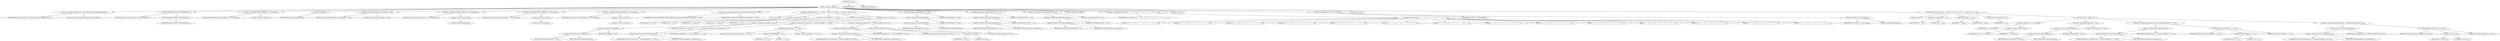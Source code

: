 digraph "&lt;clinit&gt;" {  
"2736" [label = <(METHOD,&lt;clinit&gt;)> ]
"2737" [label = <(BLOCK,&lt;empty&gt;,&lt;empty&gt;)> ]
"2738" [label = <(&lt;operator&gt;.assignment,Random rand = new Random(System.currentTimeMillis()))<SUB>103</SUB>> ]
"2739" [label = <(IDENTIFIER,rand,Random rand = new Random(System.currentTimeMillis()))<SUB>103</SUB>> ]
"2740" [label = <(&lt;operator&gt;.alloc,new Random(System.currentTimeMillis()))<SUB>103</SUB>> ]
"2741" [label = <(&lt;init&gt;,new Random(System.currentTimeMillis()))<SUB>103</SUB>> ]
"3" [label = <(IDENTIFIER,rand,new Random(System.currentTimeMillis()))<SUB>103</SUB>> ]
"2742" [label = <(currentTimeMillis,System.currentTimeMillis())<SUB>103</SUB>> ]
"2743" [label = <(IDENTIFIER,System,System.currentTimeMillis())<SUB>103</SUB>> ]
"2744" [label = <(&lt;operator&gt;.assignment,Object lockReflection = new Object())<SUB>104</SUB>> ]
"2745" [label = <(IDENTIFIER,lockReflection,Object lockReflection = new Object())<SUB>104</SUB>> ]
"2746" [label = <(&lt;operator&gt;.alloc,new Object())<SUB>104</SUB>> ]
"2747" [label = <(&lt;init&gt;,new Object())<SUB>104</SUB>> ]
"5" [label = <(IDENTIFIER,lockReflection,new Object())<SUB>104</SUB>> ]
"2748" [label = <(&lt;operator&gt;.assignment,Method setLastModified = null)<SUB>105</SUB>> ]
"2749" [label = <(IDENTIFIER,setLastModified,Method setLastModified = null)<SUB>105</SUB>> ]
"2750" [label = <(LITERAL,null,Method setLastModified = null)<SUB>105</SUB>> ]
"2751" [label = <(&lt;operator&gt;.assignment,boolean[] isSpecial = new boolean[256])<SUB>110</SUB>> ]
"2752" [label = <(IDENTIFIER,isSpecial,boolean[] isSpecial = new boolean[256])<SUB>110</SUB>> ]
"2753" [label = <(&lt;operator&gt;.alloc,new boolean[256])> ]
"2754" [label = <(LITERAL,256,new boolean[256])<SUB>110</SUB>> ]
"2755" [label = <(&lt;operator&gt;.assignment,char[] escapedChar1 = new char[256])<SUB>111</SUB>> ]
"2756" [label = <(IDENTIFIER,escapedChar1,char[] escapedChar1 = new char[256])<SUB>111</SUB>> ]
"2757" [label = <(&lt;operator&gt;.alloc,new char[256])> ]
"2758" [label = <(LITERAL,256,new char[256])<SUB>111</SUB>> ]
"2759" [label = <(&lt;operator&gt;.assignment,char[] escapedChar2 = new char[256])<SUB>112</SUB>> ]
"2760" [label = <(IDENTIFIER,escapedChar2,char[] escapedChar2 = new char[256])<SUB>112</SUB>> ]
"2761" [label = <(&lt;operator&gt;.alloc,new char[256])> ]
"2762" [label = <(LITERAL,256,new char[256])<SUB>112</SUB>> ]
"2763" [label = <(&lt;operator&gt;.assignment,long FAT_FILE_TIMESTAMP_GRANULARITY = 2000)<SUB>117</SUB>> ]
"2764" [label = <(IDENTIFIER,FAT_FILE_TIMESTAMP_GRANULARITY,long FAT_FILE_TIMESTAMP_GRANULARITY = 2000)<SUB>117</SUB>> ]
"2765" [label = <(LITERAL,2000,long FAT_FILE_TIMESTAMP_GRANULARITY = 2000)<SUB>117</SUB>> ]
"2766" [label = <(CONTROL_STRUCTURE,for (int i = 0; Some(i &lt;= 0x20); i++),for (int i = 0; Some(i &lt;= 0x20); i++))<SUB>122</SUB>> ]
"2767" [label = <(LOCAL,int i: int)> ]
"2768" [label = <(&lt;operator&gt;.assignment,int i = 0)<SUB>122</SUB>> ]
"2769" [label = <(IDENTIFIER,i,int i = 0)<SUB>122</SUB>> ]
"2770" [label = <(LITERAL,0,int i = 0)<SUB>122</SUB>> ]
"2771" [label = <(&lt;operator&gt;.lessEqualsThan,i &lt;= 0x20)<SUB>122</SUB>> ]
"2772" [label = <(IDENTIFIER,i,i &lt;= 0x20)<SUB>122</SUB>> ]
"2773" [label = <(LITERAL,0x20,i &lt;= 0x20)<SUB>122</SUB>> ]
"2774" [label = <(&lt;operator&gt;.postIncrement,i++)<SUB>122</SUB>> ]
"2775" [label = <(IDENTIFIER,i,i++)<SUB>122</SUB>> ]
"2776" [label = <(BLOCK,&lt;empty&gt;,&lt;empty&gt;)<SUB>122</SUB>> ]
"2777" [label = <(&lt;operator&gt;.assignment,isSpecial[i] = true)<SUB>123</SUB>> ]
"2778" [label = <(&lt;operator&gt;.indexAccess,isSpecial[i])<SUB>123</SUB>> ]
"2779" [label = <(&lt;operator&gt;.fieldAccess,FileUtils.isSpecial)<SUB>123</SUB>> ]
"2780" [label = <(IDENTIFIER,FileUtils,isSpecial[i] = true)<SUB>123</SUB>> ]
"2781" [label = <(FIELD_IDENTIFIER,isSpecial,isSpecial)<SUB>123</SUB>> ]
"2782" [label = <(IDENTIFIER,i,isSpecial[i] = true)<SUB>123</SUB>> ]
"2783" [label = <(LITERAL,true,isSpecial[i] = true)<SUB>123</SUB>> ]
"2784" [label = <(&lt;operator&gt;.assignment,escapedChar1[i] = Character.forDigit(i &gt;&gt; 4, 16))<SUB>124</SUB>> ]
"2785" [label = <(&lt;operator&gt;.indexAccess,escapedChar1[i])<SUB>124</SUB>> ]
"2786" [label = <(&lt;operator&gt;.fieldAccess,FileUtils.escapedChar1)<SUB>124</SUB>> ]
"2787" [label = <(IDENTIFIER,FileUtils,escapedChar1[i] = Character.forDigit(i &gt;&gt; 4, 16))<SUB>124</SUB>> ]
"2788" [label = <(FIELD_IDENTIFIER,escapedChar1,escapedChar1)<SUB>124</SUB>> ]
"2789" [label = <(IDENTIFIER,i,escapedChar1[i] = Character.forDigit(i &gt;&gt; 4, 16))<SUB>124</SUB>> ]
"2790" [label = <(forDigit,Character.forDigit(i &gt;&gt; 4, 16))<SUB>124</SUB>> ]
"2791" [label = <(IDENTIFIER,Character,Character.forDigit(i &gt;&gt; 4, 16))<SUB>124</SUB>> ]
"2792" [label = <(&lt;operator&gt;.logicalShiftRight,i &gt;&gt; 4)<SUB>124</SUB>> ]
"2793" [label = <(IDENTIFIER,i,i &gt;&gt; 4)<SUB>124</SUB>> ]
"2794" [label = <(LITERAL,4,i &gt;&gt; 4)<SUB>124</SUB>> ]
"2795" [label = <(LITERAL,16,Character.forDigit(i &gt;&gt; 4, 16))<SUB>124</SUB>> ]
"2796" [label = <(&lt;operator&gt;.assignment,escapedChar2[i] = Character.forDigit(i &amp; 0xf, 16))<SUB>125</SUB>> ]
"2797" [label = <(&lt;operator&gt;.indexAccess,escapedChar2[i])<SUB>125</SUB>> ]
"2798" [label = <(&lt;operator&gt;.fieldAccess,FileUtils.escapedChar2)<SUB>125</SUB>> ]
"2799" [label = <(IDENTIFIER,FileUtils,escapedChar2[i] = Character.forDigit(i &amp; 0xf, 16))<SUB>125</SUB>> ]
"2800" [label = <(FIELD_IDENTIFIER,escapedChar2,escapedChar2)<SUB>125</SUB>> ]
"2801" [label = <(IDENTIFIER,i,escapedChar2[i] = Character.forDigit(i &amp; 0xf, 16))<SUB>125</SUB>> ]
"2802" [label = <(forDigit,Character.forDigit(i &amp; 0xf, 16))<SUB>125</SUB>> ]
"2803" [label = <(IDENTIFIER,Character,Character.forDigit(i &amp; 0xf, 16))<SUB>125</SUB>> ]
"2804" [label = <(&lt;operator&gt;.and,i &amp; 0xf)<SUB>125</SUB>> ]
"2805" [label = <(IDENTIFIER,i,i &amp; 0xf)<SUB>125</SUB>> ]
"2806" [label = <(LITERAL,0xf,i &amp; 0xf)<SUB>125</SUB>> ]
"2807" [label = <(LITERAL,16,Character.forDigit(i &amp; 0xf, 16))<SUB>125</SUB>> ]
"2808" [label = <(&lt;operator&gt;.assignment,isSpecial[0x7f] = true)<SUB>127</SUB>> ]
"2809" [label = <(&lt;operator&gt;.indexAccess,isSpecial[0x7f])<SUB>127</SUB>> ]
"2810" [label = <(&lt;operator&gt;.fieldAccess,FileUtils.isSpecial)<SUB>127</SUB>> ]
"2811" [label = <(IDENTIFIER,FileUtils,isSpecial[0x7f] = true)<SUB>127</SUB>> ]
"2812" [label = <(FIELD_IDENTIFIER,isSpecial,isSpecial)<SUB>127</SUB>> ]
"2813" [label = <(LITERAL,0x7f,isSpecial[0x7f] = true)<SUB>127</SUB>> ]
"2814" [label = <(LITERAL,true,isSpecial[0x7f] = true)<SUB>127</SUB>> ]
"2815" [label = <(&lt;operator&gt;.assignment,escapedChar1[0x7f] = '7')<SUB>128</SUB>> ]
"2816" [label = <(&lt;operator&gt;.indexAccess,escapedChar1[0x7f])<SUB>128</SUB>> ]
"2817" [label = <(&lt;operator&gt;.fieldAccess,FileUtils.escapedChar1)<SUB>128</SUB>> ]
"2818" [label = <(IDENTIFIER,FileUtils,escapedChar1[0x7f] = '7')<SUB>128</SUB>> ]
"2819" [label = <(FIELD_IDENTIFIER,escapedChar1,escapedChar1)<SUB>128</SUB>> ]
"2820" [label = <(LITERAL,0x7f,escapedChar1[0x7f] = '7')<SUB>128</SUB>> ]
"2821" [label = <(LITERAL,'7',escapedChar1[0x7f] = '7')<SUB>128</SUB>> ]
"2822" [label = <(&lt;operator&gt;.assignment,escapedChar2[0x7f] = 'F')<SUB>129</SUB>> ]
"2823" [label = <(&lt;operator&gt;.indexAccess,escapedChar2[0x7f])<SUB>129</SUB>> ]
"2824" [label = <(&lt;operator&gt;.fieldAccess,FileUtils.escapedChar2)<SUB>129</SUB>> ]
"2825" [label = <(IDENTIFIER,FileUtils,escapedChar2[0x7f] = 'F')<SUB>129</SUB>> ]
"2826" [label = <(FIELD_IDENTIFIER,escapedChar2,escapedChar2)<SUB>129</SUB>> ]
"2827" [label = <(LITERAL,0x7f,escapedChar2[0x7f] = 'F')<SUB>129</SUB>> ]
"2828" [label = <(LITERAL,'F',escapedChar2[0x7f] = 'F')<SUB>129</SUB>> ]
"2829" [label = <(LOCAL,char[] escChs: char[])> ]
"2830" [label = <(&lt;operator&gt;.assignment,char[] escChs = { '&lt;', '&gt;', '#', '%', '&quot;', '{', '}', '|', '\\', '^', '~', '[', ']', '`' })<SUB>130</SUB>> ]
"2831" [label = <(IDENTIFIER,escChs,char[] escChs = { '&lt;', '&gt;', '#', '%', '&quot;', '{', '}', '|', '\\', '^', '~', '[', ']', '`' })<SUB>130</SUB>> ]
"2832" [label = <(&lt;operator&gt;.arrayInitializer,{ '&lt;', '&gt;', '#', '%', '&quot;', '{', '}', '|', '\\', '^', '~', '[', ']', '`' })<SUB>130</SUB>> ]
"2833" [label = <(LITERAL,'&lt;',{ '&lt;', '&gt;', '#', '%', '&quot;', '{', '}', '|', '\\', '^', '~', '[', ']', '`' })<SUB>130</SUB>> ]
"2834" [label = <(LITERAL,'&gt;',{ '&lt;', '&gt;', '#', '%', '&quot;', '{', '}', '|', '\\', '^', '~', '[', ']', '`' })<SUB>130</SUB>> ]
"2835" [label = <(LITERAL,'#',{ '&lt;', '&gt;', '#', '%', '&quot;', '{', '}', '|', '\\', '^', '~', '[', ']', '`' })<SUB>130</SUB>> ]
"2836" [label = <(LITERAL,'%',{ '&lt;', '&gt;', '#', '%', '&quot;', '{', '}', '|', '\\', '^', '~', '[', ']', '`' })<SUB>130</SUB>> ]
"2837" [label = <(LITERAL,'&quot;',{ '&lt;', '&gt;', '#', '%', '&quot;', '{', '}', '|', '\\', '^', '~', '[', ']', '`' })<SUB>130</SUB>> ]
"2838" [label = <(LITERAL,'{',{ '&lt;', '&gt;', '#', '%', '&quot;', '{', '}', '|', '\\', '^', '~', '[', ']', '`' })<SUB>130</SUB>> ]
"2839" [label = <(LITERAL,'}',{ '&lt;', '&gt;', '#', '%', '&quot;', '{', '}', '|', '\\', '^', '~', '[', ']', '`' })<SUB>130</SUB>> ]
"2840" [label = <(LITERAL,'|',{ '&lt;', '&gt;', '#', '%', '&quot;', '{', '}', '|', '\\', '^', '~', '[', ']', '`' })<SUB>131</SUB>> ]
"2841" [label = <(LITERAL,'\\',{ '&lt;', '&gt;', '#', '%', '&quot;', '{', '}', '|', '\\', '^', '~', '[', ']', '`' })<SUB>131</SUB>> ]
"2842" [label = <(LITERAL,'^',{ '&lt;', '&gt;', '#', '%', '&quot;', '{', '}', '|', '\\', '^', '~', '[', ']', '`' })<SUB>131</SUB>> ]
"2843" [label = <(LITERAL,'~',{ '&lt;', '&gt;', '#', '%', '&quot;', '{', '}', '|', '\\', '^', '~', '[', ']', '`' })<SUB>131</SUB>> ]
"2844" [label = <(LITERAL,'[',{ '&lt;', '&gt;', '#', '%', '&quot;', '{', '}', '|', '\\', '^', '~', '[', ']', '`' })<SUB>131</SUB>> ]
"2845" [label = <(LITERAL,']',{ '&lt;', '&gt;', '#', '%', '&quot;', '{', '}', '|', '\\', '^', '~', '[', ']', '`' })<SUB>131</SUB>> ]
"2846" [label = <(LITERAL,'`',{ '&lt;', '&gt;', '#', '%', '&quot;', '{', '}', '|', '\\', '^', '~', '[', ']', '`' })<SUB>131</SUB>> ]
"2847" [label = <(LOCAL,int len: int)> ]
"2848" [label = <(&lt;operator&gt;.assignment,int len = escChs.length)<SUB>132</SUB>> ]
"2849" [label = <(IDENTIFIER,len,int len = escChs.length)<SUB>132</SUB>> ]
"2850" [label = <(&lt;operator&gt;.fieldAccess,escChs.length)<SUB>132</SUB>> ]
"2851" [label = <(IDENTIFIER,escChs,int len = escChs.length)<SUB>132</SUB>> ]
"2852" [label = <(FIELD_IDENTIFIER,length,length)<SUB>132</SUB>> ]
"2853" [label = <(LOCAL,char ch: char)> ]
"2854" [label = <(CONTROL_STRUCTURE,for (int i = 0; Some(i &lt; len); i++),for (int i = 0; Some(i &lt; len); i++))<SUB>134</SUB>> ]
"2855" [label = <(LOCAL,int i: int)> ]
"2856" [label = <(&lt;operator&gt;.assignment,int i = 0)<SUB>134</SUB>> ]
"2857" [label = <(IDENTIFIER,i,int i = 0)<SUB>134</SUB>> ]
"2858" [label = <(LITERAL,0,int i = 0)<SUB>134</SUB>> ]
"2859" [label = <(&lt;operator&gt;.lessThan,i &lt; len)<SUB>134</SUB>> ]
"2860" [label = <(IDENTIFIER,i,i &lt; len)<SUB>134</SUB>> ]
"2861" [label = <(IDENTIFIER,len,i &lt; len)<SUB>134</SUB>> ]
"2862" [label = <(&lt;operator&gt;.postIncrement,i++)<SUB>134</SUB>> ]
"2863" [label = <(IDENTIFIER,i,i++)<SUB>134</SUB>> ]
"2864" [label = <(BLOCK,&lt;empty&gt;,&lt;empty&gt;)<SUB>134</SUB>> ]
"2865" [label = <(&lt;operator&gt;.assignment,ch = escChs[i])<SUB>135</SUB>> ]
"2866" [label = <(IDENTIFIER,ch,ch = escChs[i])<SUB>135</SUB>> ]
"2867" [label = <(&lt;operator&gt;.indexAccess,escChs[i])<SUB>135</SUB>> ]
"2868" [label = <(IDENTIFIER,escChs,ch = escChs[i])<SUB>135</SUB>> ]
"2869" [label = <(IDENTIFIER,i,ch = escChs[i])<SUB>135</SUB>> ]
"2870" [label = <(&lt;operator&gt;.assignment,isSpecial[ch] = true)<SUB>136</SUB>> ]
"2871" [label = <(&lt;operator&gt;.indexAccess,isSpecial[ch])<SUB>136</SUB>> ]
"2872" [label = <(&lt;operator&gt;.fieldAccess,FileUtils.isSpecial)<SUB>136</SUB>> ]
"2873" [label = <(IDENTIFIER,FileUtils,isSpecial[ch] = true)<SUB>136</SUB>> ]
"2874" [label = <(FIELD_IDENTIFIER,isSpecial,isSpecial)<SUB>136</SUB>> ]
"2875" [label = <(IDENTIFIER,ch,isSpecial[ch] = true)<SUB>136</SUB>> ]
"2876" [label = <(LITERAL,true,isSpecial[ch] = true)<SUB>136</SUB>> ]
"2877" [label = <(&lt;operator&gt;.assignment,escapedChar1[ch] = Character.forDigit(ch &gt;&gt; 4, 16))<SUB>137</SUB>> ]
"2878" [label = <(&lt;operator&gt;.indexAccess,escapedChar1[ch])<SUB>137</SUB>> ]
"2879" [label = <(&lt;operator&gt;.fieldAccess,FileUtils.escapedChar1)<SUB>137</SUB>> ]
"2880" [label = <(IDENTIFIER,FileUtils,escapedChar1[ch] = Character.forDigit(ch &gt;&gt; 4, 16))<SUB>137</SUB>> ]
"2881" [label = <(FIELD_IDENTIFIER,escapedChar1,escapedChar1)<SUB>137</SUB>> ]
"2882" [label = <(IDENTIFIER,ch,escapedChar1[ch] = Character.forDigit(ch &gt;&gt; 4, 16))<SUB>137</SUB>> ]
"2883" [label = <(forDigit,Character.forDigit(ch &gt;&gt; 4, 16))<SUB>137</SUB>> ]
"2884" [label = <(IDENTIFIER,Character,Character.forDigit(ch &gt;&gt; 4, 16))<SUB>137</SUB>> ]
"2885" [label = <(&lt;operator&gt;.logicalShiftRight,ch &gt;&gt; 4)<SUB>137</SUB>> ]
"2886" [label = <(IDENTIFIER,ch,ch &gt;&gt; 4)<SUB>137</SUB>> ]
"2887" [label = <(LITERAL,4,ch &gt;&gt; 4)<SUB>137</SUB>> ]
"2888" [label = <(LITERAL,16,Character.forDigit(ch &gt;&gt; 4, 16))<SUB>137</SUB>> ]
"2889" [label = <(&lt;operator&gt;.assignment,escapedChar2[ch] = Character.forDigit(ch &amp; 0xf, 16))<SUB>138</SUB>> ]
"2890" [label = <(&lt;operator&gt;.indexAccess,escapedChar2[ch])<SUB>138</SUB>> ]
"2891" [label = <(&lt;operator&gt;.fieldAccess,FileUtils.escapedChar2)<SUB>138</SUB>> ]
"2892" [label = <(IDENTIFIER,FileUtils,escapedChar2[ch] = Character.forDigit(ch &amp; 0xf, 16))<SUB>138</SUB>> ]
"2893" [label = <(FIELD_IDENTIFIER,escapedChar2,escapedChar2)<SUB>138</SUB>> ]
"2894" [label = <(IDENTIFIER,ch,escapedChar2[ch] = Character.forDigit(ch &amp; 0xf, 16))<SUB>138</SUB>> ]
"2895" [label = <(forDigit,Character.forDigit(ch &amp; 0xf, 16))<SUB>138</SUB>> ]
"2896" [label = <(IDENTIFIER,Character,Character.forDigit(ch &amp; 0xf, 16))<SUB>138</SUB>> ]
"2897" [label = <(&lt;operator&gt;.and,ch &amp; 0xf)<SUB>138</SUB>> ]
"2898" [label = <(IDENTIFIER,ch,ch &amp; 0xf)<SUB>138</SUB>> ]
"2899" [label = <(LITERAL,0xf,ch &amp; 0xf)<SUB>138</SUB>> ]
"2900" [label = <(LITERAL,16,Character.forDigit(ch &amp; 0xf, 16))<SUB>138</SUB>> ]
"2901" [label = <(MODIFIER,STATIC)> ]
"2902" [label = <(METHOD_RETURN,void)> ]
  "2736" -> "2737" 
  "2736" -> "2901" 
  "2736" -> "2902" 
  "2737" -> "2738" 
  "2737" -> "2741" 
  "2737" -> "2744" 
  "2737" -> "2747" 
  "2737" -> "2748" 
  "2737" -> "2751" 
  "2737" -> "2755" 
  "2737" -> "2759" 
  "2737" -> "2763" 
  "2737" -> "2766" 
  "2737" -> "2808" 
  "2737" -> "2815" 
  "2737" -> "2822" 
  "2737" -> "2829" 
  "2737" -> "2830" 
  "2737" -> "2847" 
  "2737" -> "2848" 
  "2737" -> "2853" 
  "2737" -> "2854" 
  "2738" -> "2739" 
  "2738" -> "2740" 
  "2741" -> "3" 
  "2741" -> "2742" 
  "2742" -> "2743" 
  "2744" -> "2745" 
  "2744" -> "2746" 
  "2747" -> "5" 
  "2748" -> "2749" 
  "2748" -> "2750" 
  "2751" -> "2752" 
  "2751" -> "2753" 
  "2753" -> "2754" 
  "2755" -> "2756" 
  "2755" -> "2757" 
  "2757" -> "2758" 
  "2759" -> "2760" 
  "2759" -> "2761" 
  "2761" -> "2762" 
  "2763" -> "2764" 
  "2763" -> "2765" 
  "2766" -> "2767" 
  "2766" -> "2768" 
  "2766" -> "2771" 
  "2766" -> "2774" 
  "2766" -> "2776" 
  "2768" -> "2769" 
  "2768" -> "2770" 
  "2771" -> "2772" 
  "2771" -> "2773" 
  "2774" -> "2775" 
  "2776" -> "2777" 
  "2776" -> "2784" 
  "2776" -> "2796" 
  "2777" -> "2778" 
  "2777" -> "2783" 
  "2778" -> "2779" 
  "2778" -> "2782" 
  "2779" -> "2780" 
  "2779" -> "2781" 
  "2784" -> "2785" 
  "2784" -> "2790" 
  "2785" -> "2786" 
  "2785" -> "2789" 
  "2786" -> "2787" 
  "2786" -> "2788" 
  "2790" -> "2791" 
  "2790" -> "2792" 
  "2790" -> "2795" 
  "2792" -> "2793" 
  "2792" -> "2794" 
  "2796" -> "2797" 
  "2796" -> "2802" 
  "2797" -> "2798" 
  "2797" -> "2801" 
  "2798" -> "2799" 
  "2798" -> "2800" 
  "2802" -> "2803" 
  "2802" -> "2804" 
  "2802" -> "2807" 
  "2804" -> "2805" 
  "2804" -> "2806" 
  "2808" -> "2809" 
  "2808" -> "2814" 
  "2809" -> "2810" 
  "2809" -> "2813" 
  "2810" -> "2811" 
  "2810" -> "2812" 
  "2815" -> "2816" 
  "2815" -> "2821" 
  "2816" -> "2817" 
  "2816" -> "2820" 
  "2817" -> "2818" 
  "2817" -> "2819" 
  "2822" -> "2823" 
  "2822" -> "2828" 
  "2823" -> "2824" 
  "2823" -> "2827" 
  "2824" -> "2825" 
  "2824" -> "2826" 
  "2830" -> "2831" 
  "2830" -> "2832" 
  "2832" -> "2833" 
  "2832" -> "2834" 
  "2832" -> "2835" 
  "2832" -> "2836" 
  "2832" -> "2837" 
  "2832" -> "2838" 
  "2832" -> "2839" 
  "2832" -> "2840" 
  "2832" -> "2841" 
  "2832" -> "2842" 
  "2832" -> "2843" 
  "2832" -> "2844" 
  "2832" -> "2845" 
  "2832" -> "2846" 
  "2848" -> "2849" 
  "2848" -> "2850" 
  "2850" -> "2851" 
  "2850" -> "2852" 
  "2854" -> "2855" 
  "2854" -> "2856" 
  "2854" -> "2859" 
  "2854" -> "2862" 
  "2854" -> "2864" 
  "2856" -> "2857" 
  "2856" -> "2858" 
  "2859" -> "2860" 
  "2859" -> "2861" 
  "2862" -> "2863" 
  "2864" -> "2865" 
  "2864" -> "2870" 
  "2864" -> "2877" 
  "2864" -> "2889" 
  "2865" -> "2866" 
  "2865" -> "2867" 
  "2867" -> "2868" 
  "2867" -> "2869" 
  "2870" -> "2871" 
  "2870" -> "2876" 
  "2871" -> "2872" 
  "2871" -> "2875" 
  "2872" -> "2873" 
  "2872" -> "2874" 
  "2877" -> "2878" 
  "2877" -> "2883" 
  "2878" -> "2879" 
  "2878" -> "2882" 
  "2879" -> "2880" 
  "2879" -> "2881" 
  "2883" -> "2884" 
  "2883" -> "2885" 
  "2883" -> "2888" 
  "2885" -> "2886" 
  "2885" -> "2887" 
  "2889" -> "2890" 
  "2889" -> "2895" 
  "2890" -> "2891" 
  "2890" -> "2894" 
  "2891" -> "2892" 
  "2891" -> "2893" 
  "2895" -> "2896" 
  "2895" -> "2897" 
  "2895" -> "2900" 
  "2897" -> "2898" 
  "2897" -> "2899" 
}
